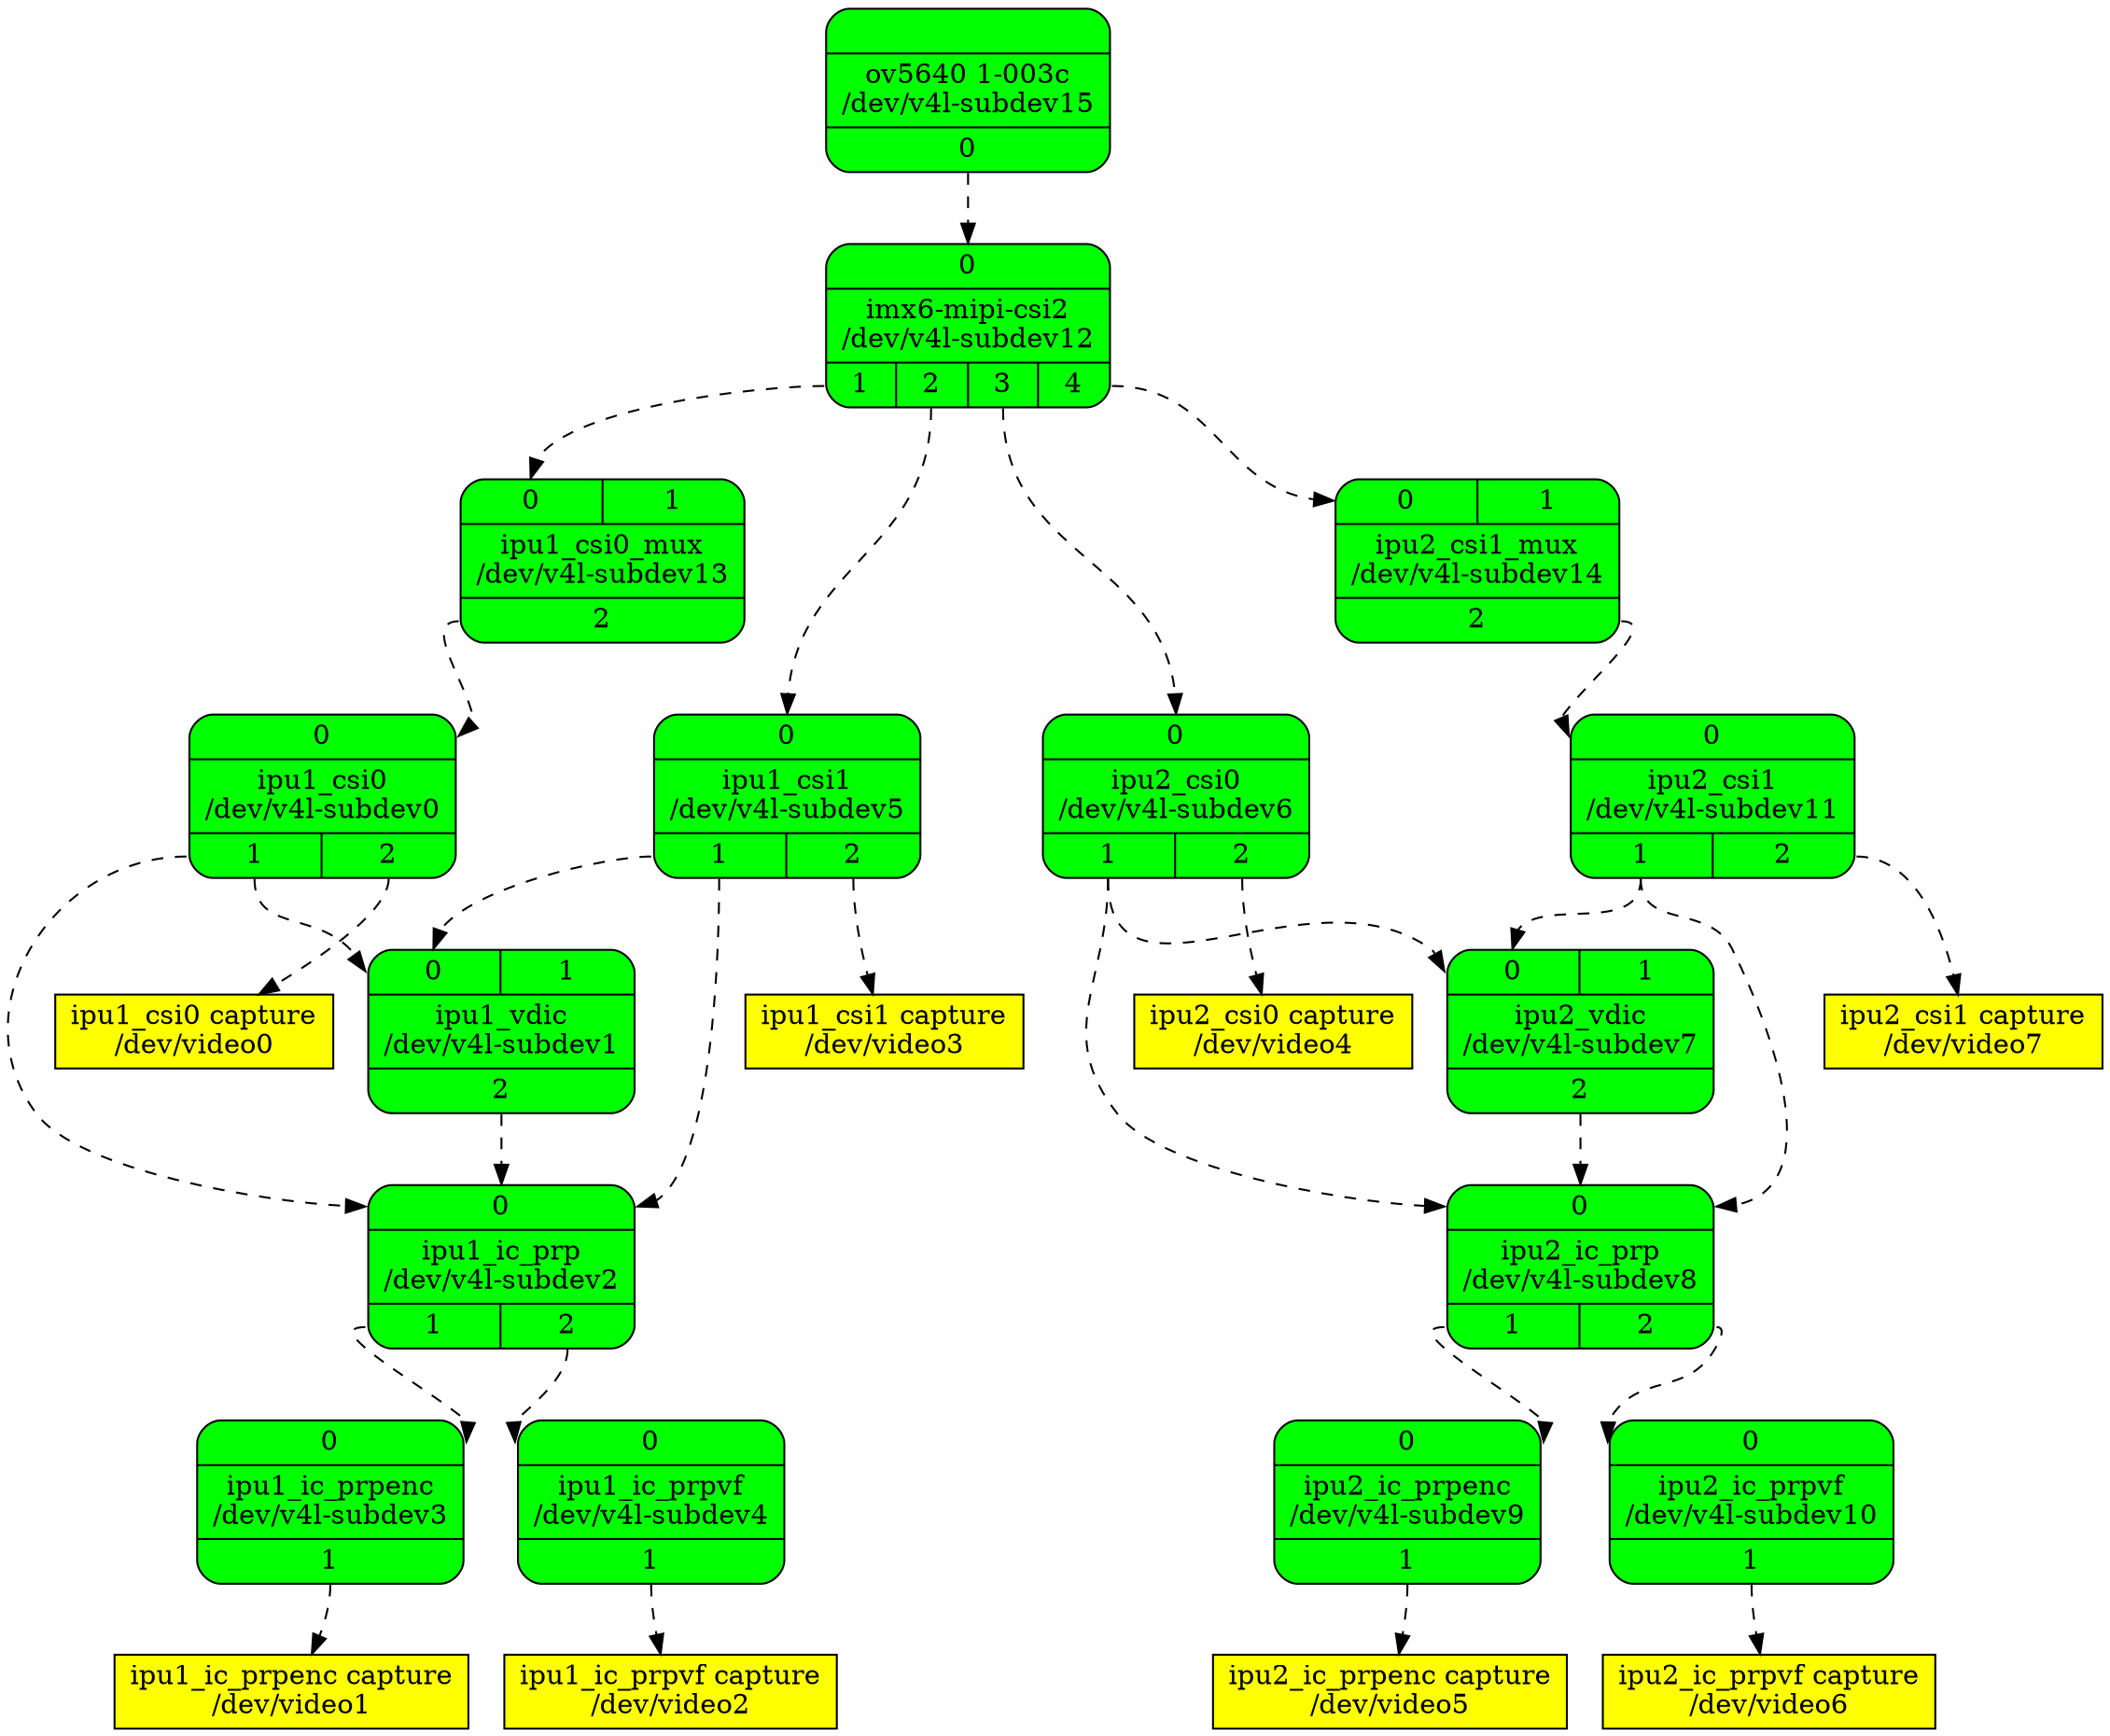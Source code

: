 digraph board {
	rankdir=TB
	n00000001 [label="{{<port0> 0} | ipu1_csi0\n/dev/v4l-subdev0 | {<port1> 1 | <port2> 2}}", shape=Mrecord, style=filled, fillcolor=green]
	n00000001:port2 -> n00000005 [style=dashed]
	n00000001:port1 -> n0000000f:port0 [style=dashed]
	n00000001:port1 -> n0000000b:port0 [style=dashed]
	n00000005 [label="ipu1_csi0 capture\n/dev/video0", shape=box, style=filled, fillcolor=yellow]
	n0000000b [label="{{<port0> 0 | <port1> 1} | ipu1_vdic\n/dev/v4l-subdev1 | {<port2> 2}}", shape=Mrecord, style=filled, fillcolor=green]
	n0000000b:port2 -> n0000000f:port0 [style=dashed]
	n0000000f [label="{{<port0> 0} | ipu1_ic_prp\n/dev/v4l-subdev2 | {<port1> 1 | <port2> 2}}", shape=Mrecord, style=filled, fillcolor=green]
	n0000000f:port1 -> n00000013:port0 [style=dashed]
	n0000000f:port2 -> n0000001c:port0 [style=dashed]
	n00000013 [label="{{<port0> 0} | ipu1_ic_prpenc\n/dev/v4l-subdev3 | {<port1> 1}}", shape=Mrecord, style=filled, fillcolor=green]
	n00000013:port1 -> n00000016 [style=dashed]
	n00000016 [label="ipu1_ic_prpenc capture\n/dev/video1", shape=box, style=filled, fillcolor=yellow]
	n0000001c [label="{{<port0> 0} | ipu1_ic_prpvf\n/dev/v4l-subdev4 | {<port1> 1}}", shape=Mrecord, style=filled, fillcolor=green]
	n0000001c:port1 -> n0000001f [style=dashed]
	n0000001f [label="ipu1_ic_prpvf capture\n/dev/video2", shape=box, style=filled, fillcolor=yellow]
	n0000002f [label="{{<port0> 0} | ipu1_csi1\n/dev/v4l-subdev5 | {<port1> 1 | <port2> 2}}", shape=Mrecord, style=filled, fillcolor=green]
	n0000002f:port2 -> n00000033 [style=dashed]
	n0000002f:port1 -> n0000000f:port0 [style=dashed]
	n0000002f:port1 -> n0000000b:port0 [style=dashed]
	n00000033 [label="ipu1_csi1 capture\n/dev/video3", shape=box, style=filled, fillcolor=yellow]
	n0000003d [label="{{<port0> 0} | ipu2_csi0\n/dev/v4l-subdev6 | {<port1> 1 | <port2> 2}}", shape=Mrecord, style=filled, fillcolor=green]
	n0000003d:port2 -> n00000041 [style=dashed]
	n0000003d:port1 -> n0000004b:port0 [style=dashed]
	n0000003d:port1 -> n00000047:port0 [style=dashed]
	n00000041 [label="ipu2_csi0 capture\n/dev/video4", shape=box, style=filled, fillcolor=yellow]
	n00000047 [label="{{<port0> 0 | <port1> 1} | ipu2_vdic\n/dev/v4l-subdev7 | {<port2> 2}}", shape=Mrecord, style=filled, fillcolor=green]
	n00000047:port2 -> n0000004b:port0 [style=dashed]
	n0000004b [label="{{<port0> 0} | ipu2_ic_prp\n/dev/v4l-subdev8 | {<port1> 1 | <port2> 2}}", shape=Mrecord, style=filled, fillcolor=green]
	n0000004b:port1 -> n0000004f:port0 [style=dashed]
	n0000004b:port2 -> n00000058:port0 [style=dashed]
	n0000004f [label="{{<port0> 0} | ipu2_ic_prpenc\n/dev/v4l-subdev9 | {<port1> 1}}", shape=Mrecord, style=filled, fillcolor=green]
	n0000004f:port1 -> n00000052 [style=dashed]
	n00000052 [label="ipu2_ic_prpenc capture\n/dev/video5", shape=box, style=filled, fillcolor=yellow]
	n00000058 [label="{{<port0> 0} | ipu2_ic_prpvf\n/dev/v4l-subdev10 | {<port1> 1}}", shape=Mrecord, style=filled, fillcolor=green]
	n00000058:port1 -> n0000005b [style=dashed]
	n0000005b [label="ipu2_ic_prpvf capture\n/dev/video6", shape=box, style=filled, fillcolor=yellow]
	n0000006b [label="{{<port0> 0} | ipu2_csi1\n/dev/v4l-subdev11 | {<port1> 1 | <port2> 2}}", shape=Mrecord, style=filled, fillcolor=green]
	n0000006b:port2 -> n0000006f [style=dashed]
	n0000006b:port1 -> n0000004b:port0 [style=dashed]
	n0000006b:port1 -> n00000047:port0 [style=dashed]
	n0000006f [label="ipu2_csi1 capture\n/dev/video7", shape=box, style=filled, fillcolor=yellow]
	n00000079 [label="{{<port0> 0} | imx6-mipi-csi2\n/dev/v4l-subdev12 | {<port1> 1 | <port2> 2 | <port3> 3 | <port4> 4}}", shape=Mrecord, style=filled, fillcolor=green]
	n00000079:port2 -> n0000002f:port0 [style=dashed]
	n00000079:port3 -> n0000003d:port0 [style=dashed]
	n00000079:port1 -> n0000007f:port0 [style=dashed]
	n00000079:port4 -> n00000083:port0 [style=dashed]
	n0000007f [label="{{<port0> 0 | <port1> 1} | ipu1_csi0_mux\n/dev/v4l-subdev13 | {<port2> 2}}", shape=Mrecord, style=filled, fillcolor=green]
	n0000007f:port2 -> n00000001:port0 [style=dashed]
	n00000083 [label="{{<port0> 0 | <port1> 1} | ipu2_csi1_mux\n/dev/v4l-subdev14 | {<port2> 2}}", shape=Mrecord, style=filled, fillcolor=green]
	n00000083:port2 -> n0000006b:port0 [style=dashed]
	n00000087 [label="{{} | ov5640 1-003c\n/dev/v4l-subdev15 | {<port0> 0}}", shape=Mrecord, style=filled, fillcolor=green]
	n00000087:port0 -> n00000079:port0 [style=dashed]
}
